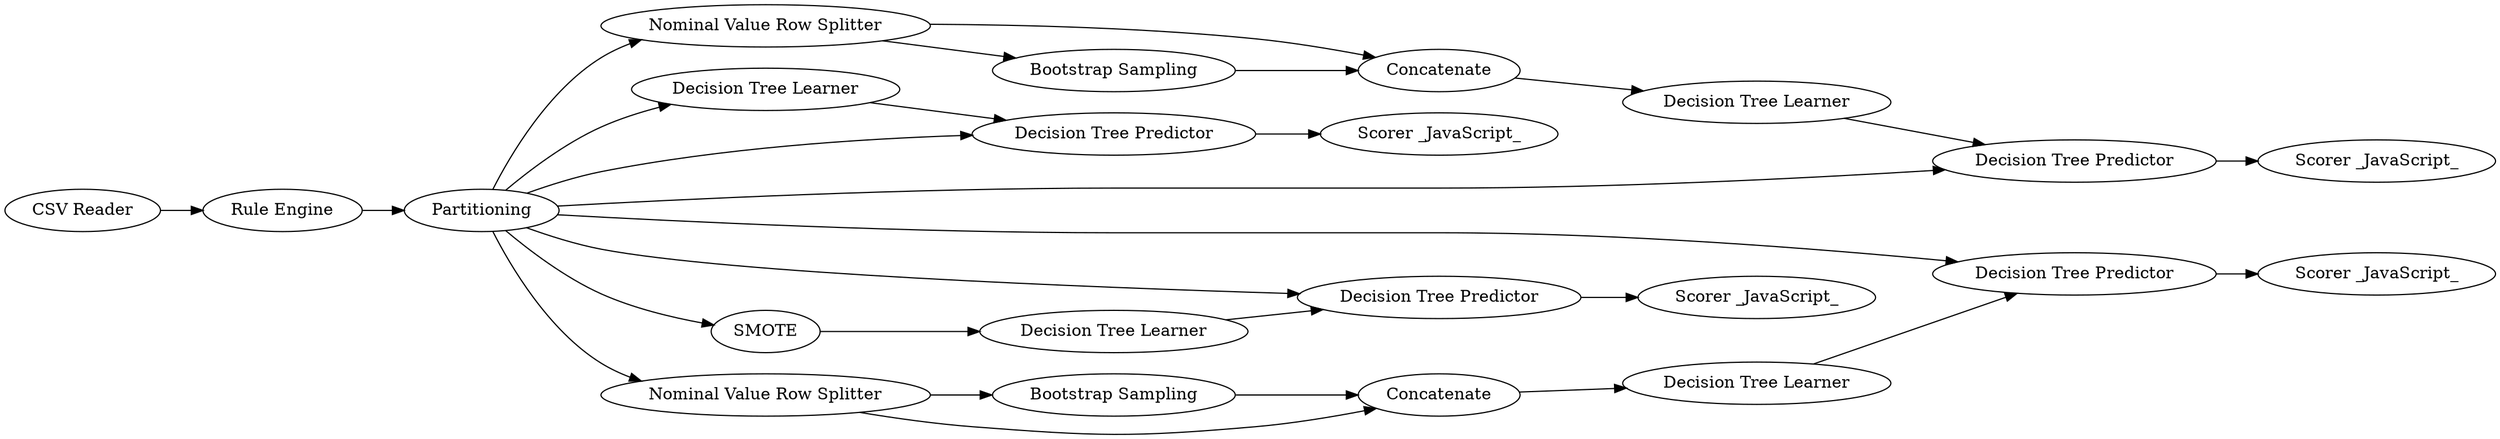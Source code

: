 digraph {
	"2992522317577858985_955" [label="Scorer _JavaScript_"]
	"2992522317577858985_958" [label="CSV Reader"]
	"2992522317577858985_919" [label="Decision Tree Predictor"]
	"2992522317577858985_921" [label="Bootstrap Sampling"]
	"2992522317577858985_912" [label="Scorer _JavaScript_"]
	"2992522317577858985_926" [label=Concatenate]
	"2992522317577858985_911" [label="Decision Tree Predictor"]
	"2992522317577858985_96" [label="Rule Engine"]
	"2992522317577858985_922" [label="Scorer _JavaScript_"]
	"2992522317577858985_925" [label="Decision Tree Predictor"]
	"2992522317577858985_918" [label="Decision Tree Learner"]
	"2992522317577858985_941" [label="Decision Tree Learner"]
	"2992522317577858985_916" [label="Nominal Value Row Splitter"]
	"2992522317577858985_953" [label=SMOTE]
	"2992522317577858985_910" [label="Decision Tree Learner"]
	"2992522317577858985_954" [label="Decision Tree Predictor"]
	"2992522317577858985_920" [label="Scorer _JavaScript_"]
	"2992522317577858985_924" [label="Nominal Value Row Splitter"]
	"2992522317577858985_917" [label=Concatenate]
	"2992522317577858985_923" [label="Decision Tree Learner"]
	"2992522317577858985_98" [label=Partitioning]
	"2992522317577858985_914" [label="Bootstrap Sampling"]
	"2992522317577858985_925" -> "2992522317577858985_922"
	"2992522317577858985_98" -> "2992522317577858985_911"
	"2992522317577858985_953" -> "2992522317577858985_941"
	"2992522317577858985_926" -> "2992522317577858985_923"
	"2992522317577858985_917" -> "2992522317577858985_918"
	"2992522317577858985_98" -> "2992522317577858985_919"
	"2992522317577858985_96" -> "2992522317577858985_98"
	"2992522317577858985_921" -> "2992522317577858985_926"
	"2992522317577858985_918" -> "2992522317577858985_919"
	"2992522317577858985_954" -> "2992522317577858985_955"
	"2992522317577858985_98" -> "2992522317577858985_953"
	"2992522317577858985_911" -> "2992522317577858985_912"
	"2992522317577858985_924" -> "2992522317577858985_926"
	"2992522317577858985_919" -> "2992522317577858985_920"
	"2992522317577858985_910" -> "2992522317577858985_911"
	"2992522317577858985_98" -> "2992522317577858985_916"
	"2992522317577858985_98" -> "2992522317577858985_954"
	"2992522317577858985_916" -> "2992522317577858985_914"
	"2992522317577858985_916" -> "2992522317577858985_917"
	"2992522317577858985_924" -> "2992522317577858985_921"
	"2992522317577858985_98" -> "2992522317577858985_925"
	"2992522317577858985_923" -> "2992522317577858985_925"
	"2992522317577858985_98" -> "2992522317577858985_910"
	"2992522317577858985_941" -> "2992522317577858985_954"
	"2992522317577858985_958" -> "2992522317577858985_96"
	"2992522317577858985_914" -> "2992522317577858985_917"
	"2992522317577858985_98" -> "2992522317577858985_924"
	rankdir=LR
}

